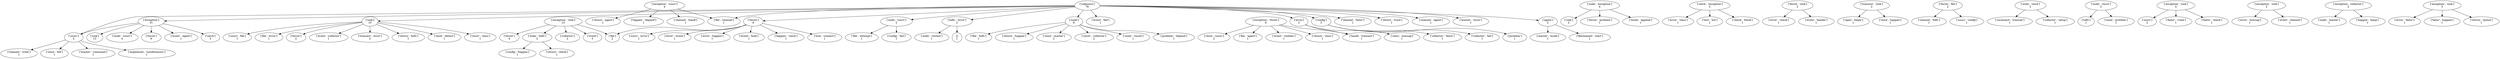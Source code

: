 strict digraph  {
	"['unknown']
78" -> "['exception']
31";
	"['unknown']
78" -> "['sink']
10";
	"['unknown']
78" -> "['throw']
8";
	"['unknown']
78" -> "['node', 'sourc']
2";
	"['unknown']
78" -> "['hdfs', 'error']
2";
	"['unknown']
78" -> "['sourc']
4";
	"['unknown']
78" -> "['node']
8";
	"['unknown']
78" -> "['file', 'channel']
1";
	"['unknown']
78" -> "['event', 'fail']
1";
	"['unknown']
78" -> "['error']
2";
	"['unknown']
78" -> "['config']
3";
	"['unknown']
78" -> "['channel', 'failur']
1";
	"['unknown']
78" -> "['return', 'trace']
1";
	"['unknown']
78" -> "['channel', 'agent']
1";
	"['unknown']
78" -> "['master', 'recov']
1";
	"['unknown']
78" -> "['agent']
2";
	"['exception']
31" -> "['sourc']
4";
	"['exception']
31" -> "['sink']
13";
	"['exception']
31" -> "['node', 'sourc']
4";
	"['exception']
31" -> "['throw']
6";
	"['exception']
31" -> "['event', 'agent']
1";
	"['exception']
31" -> "['catch']
3";
	"['sink']
10" -> "['sourc', 'file']
1";
	"['sink']
10" -> "['file', 'error']
1";
	"['sink']
10" -> "['throw']
2";
	"['sink']
10" -> "['event', 'collector']
1";
	"['sink']
10" -> "['transact', 'error']
2";
	"['sink']
10" -> "['return', 'hdfs']
1";
	"['sink']
10" -> "['send', 'detect']
1";
	"['sink']
10" -> "['recov', 'class']
1";
	"['throw']
8" -> "['file']
2";
	"['throw']
8" -> "['sourc', 'error']
1";
	"['throw']
8" -> "['error', 'event']
1";
	"['throw']
8" -> "['error', 'happen']
1";
	"['throw']
8" -> "['event', 'bodi']
1";
	"['throw']
8" -> "['happen', 'catch']
1";
	"['throw']
8" -> "['lose', 'connect']
1";
	"['node', 'sourc']
2" -> "['file', 'attempt']
1";
	"['node', 'sourc']
2" -> "['config', 'fail']
1";
	"['hdfs', 'error']
2" -> "['node', 'restart']
1";
	"['hdfs', 'error']
2" -> "[]
1";
	"['sourc']
4" -> "['channel', 'creat']
1";
	"['sourc']
4" -> "['close', 'kill']
1";
	"['sourc']
4" -> "['master', 'command']
1";
	"['sourc']
4" -> "['implement', 'outofmemory']
1";
	"['node']
8" -> "['file', 'hdfs']
1";
	"['node']
8" -> "['return', 'happen']
1";
	"['node']
8" -> "['close', 'master']
2";
	"['node']
8" -> "['recov', 'collector']
2";
	"['node']
8" -> "['creat', 'result']
1";
	"['node']
8" -> "['problem', 'depend']
1";
	"['error']
2" -> "['handl', 'transact']
1";
	"['error']
2" -> "['class', 'messag']
1";
	"['config']
3" -> "['collector', 'failur']
1";
	"['config']
3" -> "['collector', 'fail']
1";
	"['config']
3" -> "['problem']
1";
	"['agent']
2" -> "['master', 'mode']
1";
	"['agent']
2" -> "['filechannel', 'start']
1";
	"['exception', 'sink']
13" -> "['file']
2";
	"['exception', 'sink']
13" -> "['throw']
4";
	"['exception', 'sink']
13" -> "['node', 'hdfs']
2";
	"['exception', 'sink']
13" -> "['collector']
2";
	"['exception', 'sink']
13" -> "['event']
3";
	"['node', 'hdfs']
2" -> "['config', 'happen']
1";
	"['node', 'hdfs']
2" -> "['return', 'check']
1";
	"['node', 'exception']
4" -> "['sink']
2";
	"['node', 'exception']
4" -> "['throw', 'problem']
1";
	"['node', 'exception']
4" -> "['mode', 'append']
1";
	"['exception', 'throw']
6" -> "['handl', 'transact']
1";
	"['exception', 'throw']
6" -> "['close', 'sourc']
2";
	"['exception', 'throw']
6" -> "['file', 'agent']
1";
	"['exception', 'throw']
6" -> "['event', 'clobber']
1";
	"['exception', 'throw']
6" -> "['return', 'class']
1";
	"['exception', 'sourc']
4" -> "['file', 'channel']
1";
	"['exception', 'sourc']
4" -> "['return', 'agent']
1";
	"['exception', 'sourc']
4" -> "['happen', 'depend']
1";
	"['exception', 'sourc']
4" -> "['channel', 'handl']
1";
	"['catch', 'exception']
3" -> "['error', 'class']
1";
	"['catch', 'exception']
3" -> "['test', 'list']
1";
	"['catch', 'exception']
3" -> "['check', 'block']
1";
	"['throw', 'sink']
2" -> "['error', 'check']
1";
	"['throw', 'sink']
2" -> "['event', 'header']
1";
	"['transact', 'sink']
2" -> "['open', 'begin']
1";
	"['transact', 'sink']
2" -> "['close', 'happen']
1";
	"['throw', 'file']
2" -> "['channel', 'hdfs']
1";
	"['throw', 'file']
2" -> "['sourc', 'config']
1";
	"['node', 'close']
2" -> "['reconnect', 'translat']
1";
	"['node', 'close']
2" -> "['collector', 'setup']
1";
	"['node', 'recov']
2" -> "['hdfs']
1";
	"['node', 'recov']
2" -> "['send', 'problem']
1";
	"['exception', 'sink']
4" -> "['sourc']
2";
	"['exception', 'sink']
4" -> "['failur', 'creat']
1";
	"['exception', 'sink']
4" -> "['failur', 'check']
1";
	"['exception', 'sink']
2" -> "['error', 'messag']
1";
	"['exception', 'sink']
2" -> "['event', 'channel']
1";
	"['exception', 'collector']
2" -> "['node', 'master']
1";
	"['exception', 'collector']
2" -> "['happen', 'hang']
1";
	"['exception', 'sink']
3" -> "['error', 'failur']
1";
	"['exception', 'sink']
3" -> "['failur', 'happen']
1";
	"['exception', 'sink']
3" -> "['return', 'queue']
1";
}
